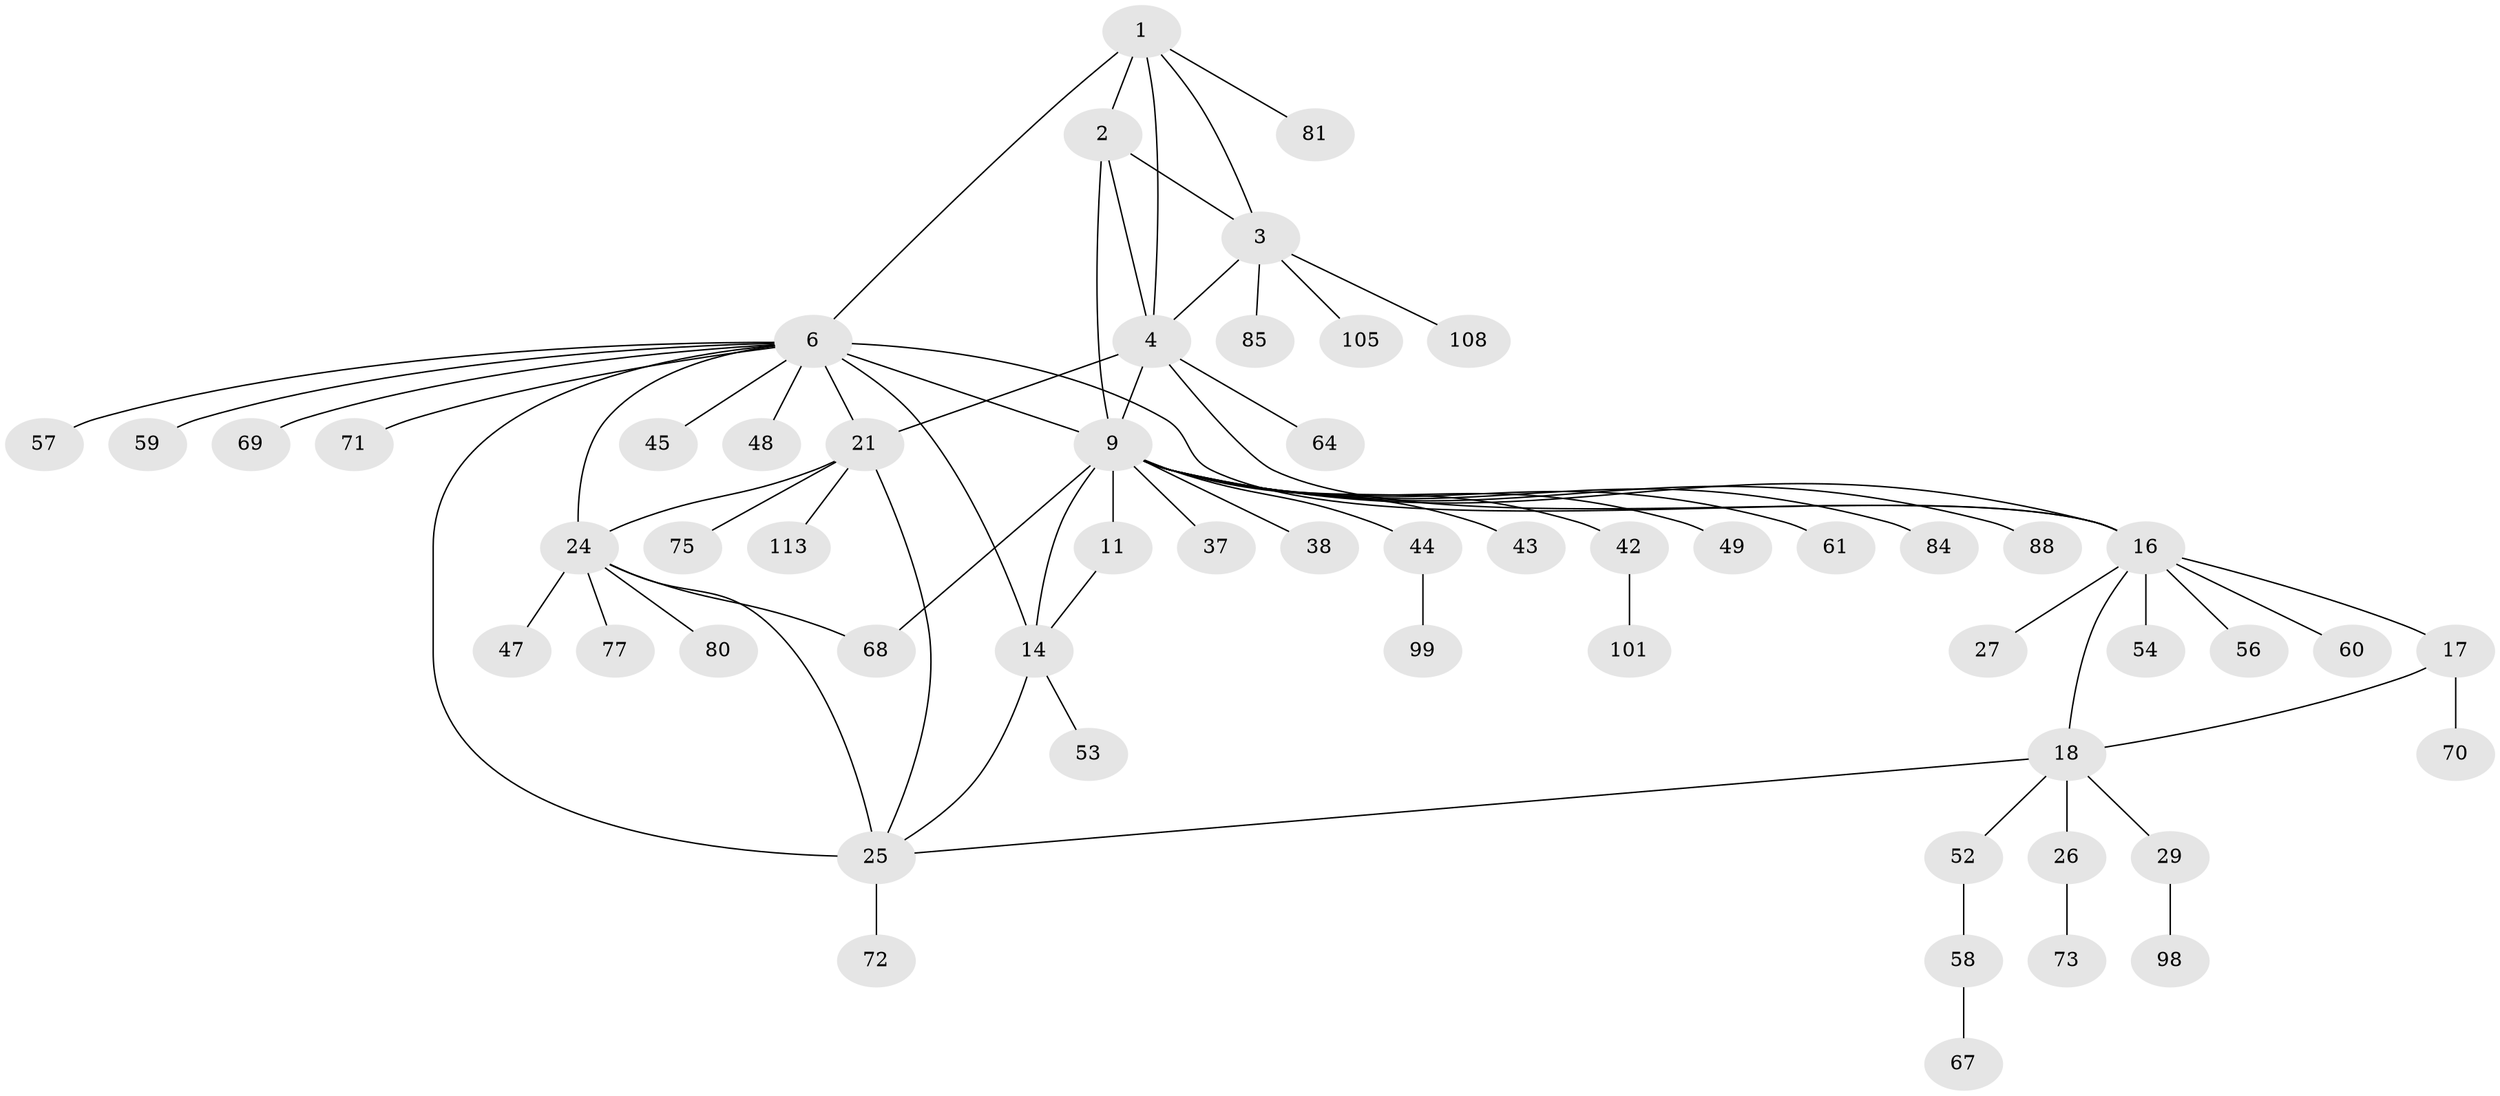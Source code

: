 // original degree distribution, {6: 0.02654867256637168, 10: 0.017699115044247787, 8: 0.07964601769911504, 5: 0.035398230088495575, 7: 0.035398230088495575, 11: 0.017699115044247787, 4: 0.008849557522123894, 9: 0.008849557522123894, 2: 0.1592920353982301, 1: 0.5752212389380531, 3: 0.035398230088495575}
// Generated by graph-tools (version 1.1) at 2025/15/03/09/25 04:15:52]
// undirected, 56 vertices, 72 edges
graph export_dot {
graph [start="1"]
  node [color=gray90,style=filled];
  1;
  2 [super="+5+55+62+50+102+76"];
  3 [super="+40"];
  4;
  6 [super="+10+33+7+34+63+8"];
  9 [super="+12"];
  11;
  14 [super="+109"];
  16 [super="+19"];
  17;
  18 [super="+89+83+20+51+30"];
  21;
  24;
  25 [super="+28"];
  26;
  27 [super="+65"];
  29;
  37;
  38;
  42 [super="+74+66"];
  43;
  44;
  45;
  47;
  48;
  49;
  52;
  53;
  54;
  56;
  57;
  58;
  59;
  60;
  61 [super="+104"];
  64;
  67;
  68;
  69;
  70;
  71;
  72;
  73;
  75 [super="+97+90"];
  77;
  80;
  81;
  84;
  85;
  88;
  98;
  99;
  101;
  105;
  108;
  113;
  1 -- 2 [weight=2];
  1 -- 3;
  1 -- 4;
  1 -- 81;
  1 -- 6;
  2 -- 3 [weight=2];
  2 -- 4 [weight=2];
  2 -- 9;
  3 -- 4;
  3 -- 85;
  3 -- 105;
  3 -- 108;
  4 -- 21;
  4 -- 64;
  4 -- 9;
  4 -- 16;
  6 -- 9 [weight=5];
  6 -- 59;
  6 -- 69;
  6 -- 71;
  6 -- 45;
  6 -- 14;
  6 -- 16;
  6 -- 48;
  6 -- 21 [weight=2];
  6 -- 24 [weight=2];
  6 -- 57;
  6 -- 25 [weight=2];
  9 -- 16 [weight=2];
  9 -- 68;
  9 -- 11 [weight=3];
  9 -- 14 [weight=3];
  9 -- 84;
  9 -- 88;
  9 -- 37;
  9 -- 38;
  9 -- 42;
  9 -- 43;
  9 -- 44;
  9 -- 49;
  9 -- 61;
  11 -- 14;
  14 -- 25;
  14 -- 53;
  16 -- 17 [weight=2];
  16 -- 18 [weight=4];
  16 -- 27;
  16 -- 56;
  16 -- 60;
  16 -- 54;
  17 -- 18 [weight=2];
  17 -- 70;
  18 -- 25;
  18 -- 26;
  18 -- 29;
  18 -- 52;
  21 -- 24;
  21 -- 25;
  21 -- 75;
  21 -- 113;
  24 -- 25;
  24 -- 47;
  24 -- 68;
  24 -- 77;
  24 -- 80;
  25 -- 72;
  26 -- 73;
  29 -- 98;
  42 -- 101;
  44 -- 99;
  52 -- 58;
  58 -- 67;
}
